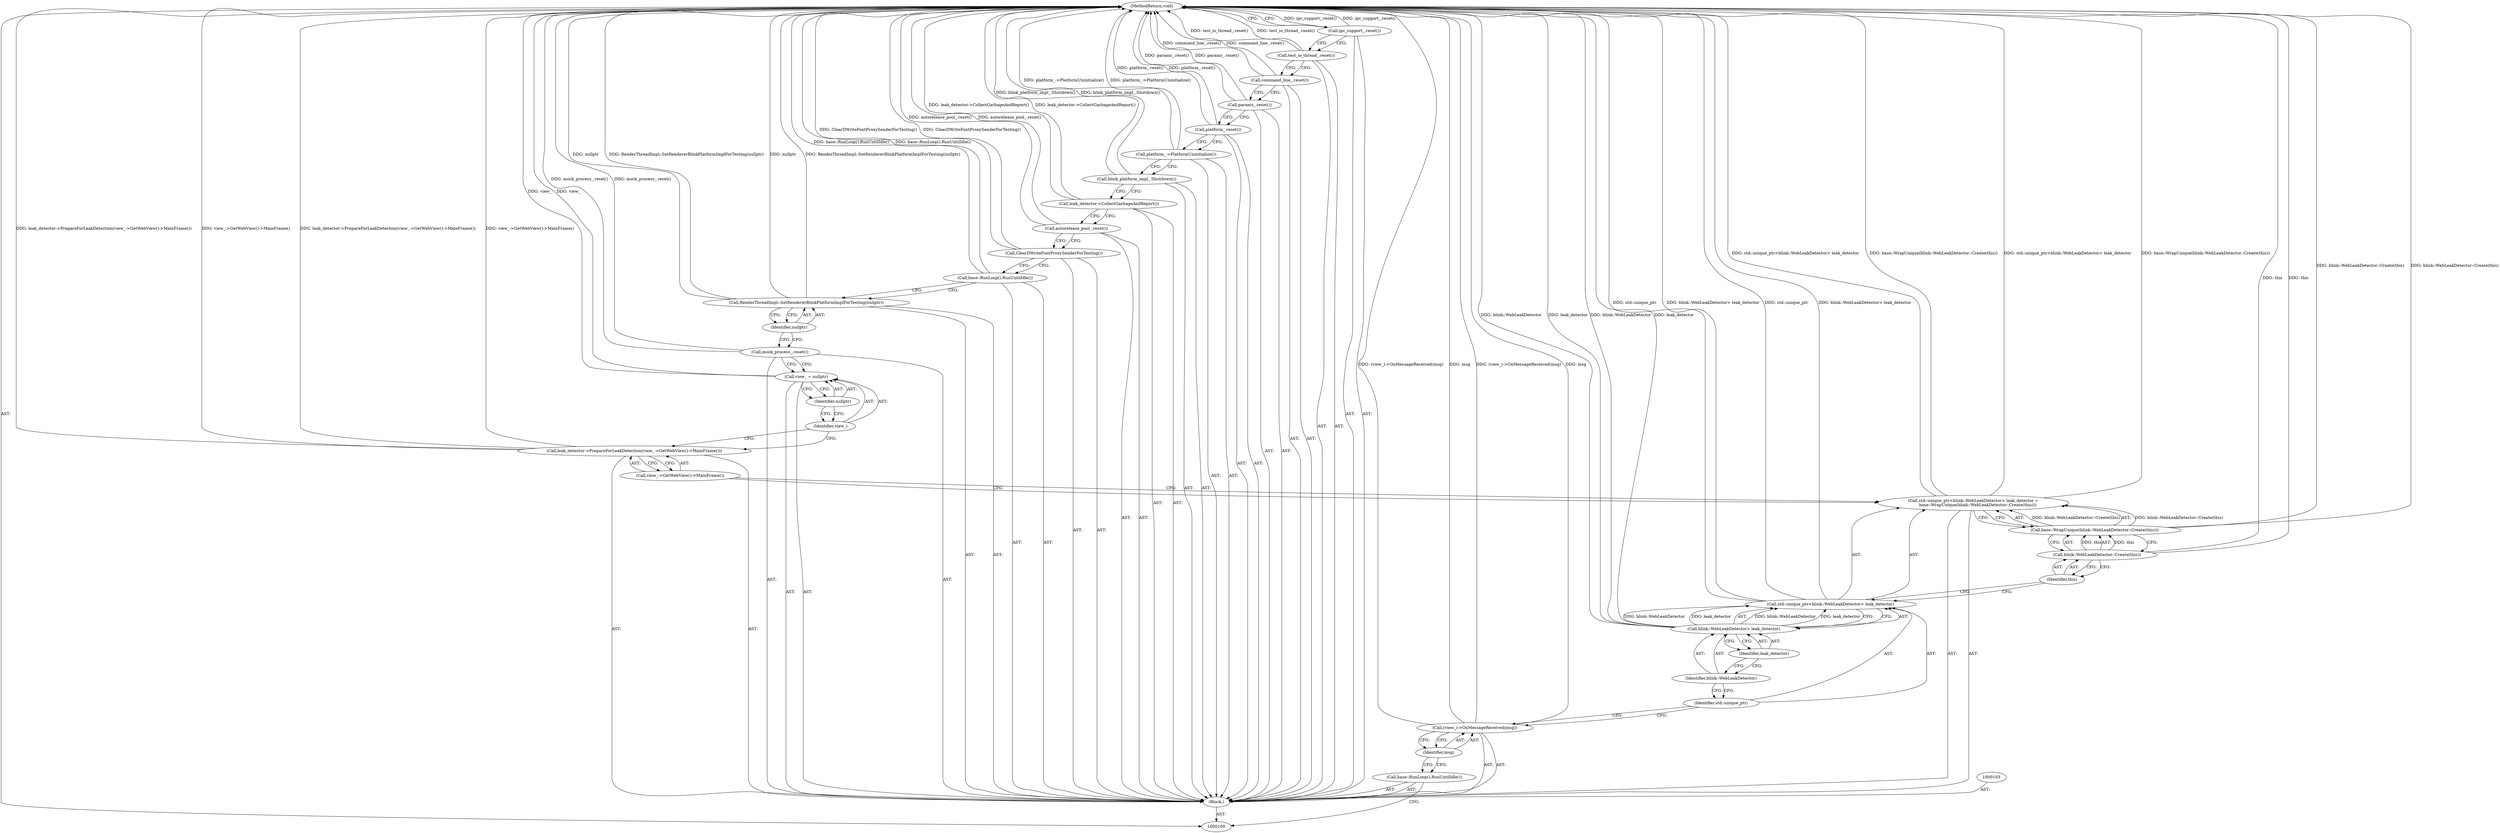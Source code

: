 digraph "1_Chrome_f197c1c2b441da15274e2c17a928d7760b0bb260" {
"1000134" [label="(MethodReturn,void)"];
"1000101" [label="(Block,)"];
"1000115" [label="(Call,leak_detector->PrepareForLeakDetection(view_->GetWebView()->MainFrame()))"];
"1000116" [label="(Call,view_->GetWebView()->MainFrame())"];
"1000119" [label="(Identifier,nullptr)"];
"1000117" [label="(Call,view_ = nullptr)"];
"1000118" [label="(Identifier,view_)"];
"1000120" [label="(Call,mock_process_.reset())"];
"1000121" [label="(Call,RenderThreadImpl::SetRendererBlinkPlatformImplForTesting(nullptr))"];
"1000122" [label="(Identifier,nullptr)"];
"1000123" [label="(Call,base::RunLoop().RunUntilIdle())"];
"1000102" [label="(Call,base::RunLoop().RunUntilIdle())"];
"1000124" [label="(Call,ClearDWriteFontProxySenderForTesting())"];
"1000125" [label="(Call,autorelease_pool_.reset())"];
"1000126" [label="(Call,leak_detector->CollectGarbageAndReport())"];
"1000127" [label="(Call,blink_platform_impl_.Shutdown())"];
"1000128" [label="(Call,platform_->PlatformUninitialize())"];
"1000129" [label="(Call,platform_.reset())"];
"1000130" [label="(Call,params_.reset())"];
"1000131" [label="(Call,command_line_.reset())"];
"1000132" [label="(Call,test_io_thread_.reset())"];
"1000133" [label="(Call,ipc_support_.reset())"];
"1000104" [label="(Call,(view_)->OnMessageReceived(msg))"];
"1000105" [label="(Identifier,msg)"];
"1000109" [label="(Call,blink::WebLeakDetector> leak_detector)"];
"1000110" [label="(Identifier,blink::WebLeakDetector)"];
"1000106" [label="(Call,std::unique_ptr<blink::WebLeakDetector> leak_detector =\n       base::WrapUnique(blink::WebLeakDetector::Create(this)))"];
"1000107" [label="(Call,std::unique_ptr<blink::WebLeakDetector> leak_detector)"];
"1000108" [label="(Identifier,std::unique_ptr)"];
"1000111" [label="(Identifier,leak_detector)"];
"1000113" [label="(Call,blink::WebLeakDetector::Create(this))"];
"1000114" [label="(Identifier,this)"];
"1000112" [label="(Call,base::WrapUnique(blink::WebLeakDetector::Create(this)))"];
"1000134" -> "1000100"  [label="AST: "];
"1000134" -> "1000133"  [label="CFG: "];
"1000125" -> "1000134"  [label="DDG: autorelease_pool_.reset()"];
"1000107" -> "1000134"  [label="DDG: std::unique_ptr"];
"1000107" -> "1000134"  [label="DDG: blink::WebLeakDetector> leak_detector"];
"1000106" -> "1000134"  [label="DDG: std::unique_ptr<blink::WebLeakDetector> leak_detector"];
"1000106" -> "1000134"  [label="DDG: base::WrapUnique(blink::WebLeakDetector::Create(this))"];
"1000104" -> "1000134"  [label="DDG: (view_)->OnMessageReceived(msg)"];
"1000104" -> "1000134"  [label="DDG: msg"];
"1000113" -> "1000134"  [label="DDG: this"];
"1000129" -> "1000134"  [label="DDG: platform_.reset()"];
"1000127" -> "1000134"  [label="DDG: blink_platform_impl_.Shutdown()"];
"1000117" -> "1000134"  [label="DDG: view_"];
"1000121" -> "1000134"  [label="DDG: nullptr"];
"1000121" -> "1000134"  [label="DDG: RenderThreadImpl::SetRendererBlinkPlatformImplForTesting(nullptr)"];
"1000128" -> "1000134"  [label="DDG: platform_->PlatformUninitialize()"];
"1000130" -> "1000134"  [label="DDG: params_.reset()"];
"1000126" -> "1000134"  [label="DDG: leak_detector->CollectGarbageAndReport()"];
"1000123" -> "1000134"  [label="DDG: base::RunLoop().RunUntilIdle()"];
"1000132" -> "1000134"  [label="DDG: test_io_thread_.reset()"];
"1000115" -> "1000134"  [label="DDG: leak_detector->PrepareForLeakDetection(view_->GetWebView()->MainFrame())"];
"1000115" -> "1000134"  [label="DDG: view_->GetWebView()->MainFrame()"];
"1000133" -> "1000134"  [label="DDG: ipc_support_.reset()"];
"1000112" -> "1000134"  [label="DDG: blink::WebLeakDetector::Create(this)"];
"1000109" -> "1000134"  [label="DDG: blink::WebLeakDetector"];
"1000109" -> "1000134"  [label="DDG: leak_detector"];
"1000120" -> "1000134"  [label="DDG: mock_process_.reset()"];
"1000131" -> "1000134"  [label="DDG: command_line_.reset()"];
"1000124" -> "1000134"  [label="DDG: ClearDWriteFontProxySenderForTesting()"];
"1000101" -> "1000100"  [label="AST: "];
"1000102" -> "1000101"  [label="AST: "];
"1000103" -> "1000101"  [label="AST: "];
"1000104" -> "1000101"  [label="AST: "];
"1000106" -> "1000101"  [label="AST: "];
"1000115" -> "1000101"  [label="AST: "];
"1000117" -> "1000101"  [label="AST: "];
"1000120" -> "1000101"  [label="AST: "];
"1000121" -> "1000101"  [label="AST: "];
"1000123" -> "1000101"  [label="AST: "];
"1000124" -> "1000101"  [label="AST: "];
"1000125" -> "1000101"  [label="AST: "];
"1000126" -> "1000101"  [label="AST: "];
"1000127" -> "1000101"  [label="AST: "];
"1000128" -> "1000101"  [label="AST: "];
"1000129" -> "1000101"  [label="AST: "];
"1000130" -> "1000101"  [label="AST: "];
"1000131" -> "1000101"  [label="AST: "];
"1000132" -> "1000101"  [label="AST: "];
"1000133" -> "1000101"  [label="AST: "];
"1000115" -> "1000101"  [label="AST: "];
"1000115" -> "1000116"  [label="CFG: "];
"1000116" -> "1000115"  [label="AST: "];
"1000118" -> "1000115"  [label="CFG: "];
"1000115" -> "1000134"  [label="DDG: leak_detector->PrepareForLeakDetection(view_->GetWebView()->MainFrame())"];
"1000115" -> "1000134"  [label="DDG: view_->GetWebView()->MainFrame()"];
"1000116" -> "1000115"  [label="AST: "];
"1000116" -> "1000106"  [label="CFG: "];
"1000115" -> "1000116"  [label="CFG: "];
"1000119" -> "1000117"  [label="AST: "];
"1000119" -> "1000118"  [label="CFG: "];
"1000117" -> "1000119"  [label="CFG: "];
"1000117" -> "1000101"  [label="AST: "];
"1000117" -> "1000119"  [label="CFG: "];
"1000118" -> "1000117"  [label="AST: "];
"1000119" -> "1000117"  [label="AST: "];
"1000120" -> "1000117"  [label="CFG: "];
"1000117" -> "1000134"  [label="DDG: view_"];
"1000118" -> "1000117"  [label="AST: "];
"1000118" -> "1000115"  [label="CFG: "];
"1000119" -> "1000118"  [label="CFG: "];
"1000120" -> "1000101"  [label="AST: "];
"1000120" -> "1000117"  [label="CFG: "];
"1000122" -> "1000120"  [label="CFG: "];
"1000120" -> "1000134"  [label="DDG: mock_process_.reset()"];
"1000121" -> "1000101"  [label="AST: "];
"1000121" -> "1000122"  [label="CFG: "];
"1000122" -> "1000121"  [label="AST: "];
"1000123" -> "1000121"  [label="CFG: "];
"1000121" -> "1000134"  [label="DDG: nullptr"];
"1000121" -> "1000134"  [label="DDG: RenderThreadImpl::SetRendererBlinkPlatformImplForTesting(nullptr)"];
"1000122" -> "1000121"  [label="AST: "];
"1000122" -> "1000120"  [label="CFG: "];
"1000121" -> "1000122"  [label="CFG: "];
"1000123" -> "1000101"  [label="AST: "];
"1000123" -> "1000121"  [label="CFG: "];
"1000124" -> "1000123"  [label="CFG: "];
"1000123" -> "1000134"  [label="DDG: base::RunLoop().RunUntilIdle()"];
"1000102" -> "1000101"  [label="AST: "];
"1000102" -> "1000100"  [label="CFG: "];
"1000105" -> "1000102"  [label="CFG: "];
"1000124" -> "1000101"  [label="AST: "];
"1000124" -> "1000123"  [label="CFG: "];
"1000125" -> "1000124"  [label="CFG: "];
"1000124" -> "1000134"  [label="DDG: ClearDWriteFontProxySenderForTesting()"];
"1000125" -> "1000101"  [label="AST: "];
"1000125" -> "1000124"  [label="CFG: "];
"1000126" -> "1000125"  [label="CFG: "];
"1000125" -> "1000134"  [label="DDG: autorelease_pool_.reset()"];
"1000126" -> "1000101"  [label="AST: "];
"1000126" -> "1000125"  [label="CFG: "];
"1000127" -> "1000126"  [label="CFG: "];
"1000126" -> "1000134"  [label="DDG: leak_detector->CollectGarbageAndReport()"];
"1000127" -> "1000101"  [label="AST: "];
"1000127" -> "1000126"  [label="CFG: "];
"1000128" -> "1000127"  [label="CFG: "];
"1000127" -> "1000134"  [label="DDG: blink_platform_impl_.Shutdown()"];
"1000128" -> "1000101"  [label="AST: "];
"1000128" -> "1000127"  [label="CFG: "];
"1000129" -> "1000128"  [label="CFG: "];
"1000128" -> "1000134"  [label="DDG: platform_->PlatformUninitialize()"];
"1000129" -> "1000101"  [label="AST: "];
"1000129" -> "1000128"  [label="CFG: "];
"1000130" -> "1000129"  [label="CFG: "];
"1000129" -> "1000134"  [label="DDG: platform_.reset()"];
"1000130" -> "1000101"  [label="AST: "];
"1000130" -> "1000129"  [label="CFG: "];
"1000131" -> "1000130"  [label="CFG: "];
"1000130" -> "1000134"  [label="DDG: params_.reset()"];
"1000131" -> "1000101"  [label="AST: "];
"1000131" -> "1000130"  [label="CFG: "];
"1000132" -> "1000131"  [label="CFG: "];
"1000131" -> "1000134"  [label="DDG: command_line_.reset()"];
"1000132" -> "1000101"  [label="AST: "];
"1000132" -> "1000131"  [label="CFG: "];
"1000133" -> "1000132"  [label="CFG: "];
"1000132" -> "1000134"  [label="DDG: test_io_thread_.reset()"];
"1000133" -> "1000101"  [label="AST: "];
"1000133" -> "1000132"  [label="CFG: "];
"1000134" -> "1000133"  [label="CFG: "];
"1000133" -> "1000134"  [label="DDG: ipc_support_.reset()"];
"1000104" -> "1000101"  [label="AST: "];
"1000104" -> "1000105"  [label="CFG: "];
"1000105" -> "1000104"  [label="AST: "];
"1000108" -> "1000104"  [label="CFG: "];
"1000104" -> "1000134"  [label="DDG: (view_)->OnMessageReceived(msg)"];
"1000104" -> "1000134"  [label="DDG: msg"];
"1000105" -> "1000104"  [label="AST: "];
"1000105" -> "1000102"  [label="CFG: "];
"1000104" -> "1000105"  [label="CFG: "];
"1000109" -> "1000107"  [label="AST: "];
"1000109" -> "1000111"  [label="CFG: "];
"1000110" -> "1000109"  [label="AST: "];
"1000111" -> "1000109"  [label="AST: "];
"1000107" -> "1000109"  [label="CFG: "];
"1000109" -> "1000134"  [label="DDG: blink::WebLeakDetector"];
"1000109" -> "1000134"  [label="DDG: leak_detector"];
"1000109" -> "1000107"  [label="DDG: blink::WebLeakDetector"];
"1000109" -> "1000107"  [label="DDG: leak_detector"];
"1000110" -> "1000109"  [label="AST: "];
"1000110" -> "1000108"  [label="CFG: "];
"1000111" -> "1000110"  [label="CFG: "];
"1000106" -> "1000101"  [label="AST: "];
"1000106" -> "1000112"  [label="CFG: "];
"1000107" -> "1000106"  [label="AST: "];
"1000112" -> "1000106"  [label="AST: "];
"1000116" -> "1000106"  [label="CFG: "];
"1000106" -> "1000134"  [label="DDG: std::unique_ptr<blink::WebLeakDetector> leak_detector"];
"1000106" -> "1000134"  [label="DDG: base::WrapUnique(blink::WebLeakDetector::Create(this))"];
"1000112" -> "1000106"  [label="DDG: blink::WebLeakDetector::Create(this)"];
"1000107" -> "1000106"  [label="AST: "];
"1000107" -> "1000109"  [label="CFG: "];
"1000108" -> "1000107"  [label="AST: "];
"1000109" -> "1000107"  [label="AST: "];
"1000114" -> "1000107"  [label="CFG: "];
"1000107" -> "1000134"  [label="DDG: std::unique_ptr"];
"1000107" -> "1000134"  [label="DDG: blink::WebLeakDetector> leak_detector"];
"1000109" -> "1000107"  [label="DDG: blink::WebLeakDetector"];
"1000109" -> "1000107"  [label="DDG: leak_detector"];
"1000108" -> "1000107"  [label="AST: "];
"1000108" -> "1000104"  [label="CFG: "];
"1000110" -> "1000108"  [label="CFG: "];
"1000111" -> "1000109"  [label="AST: "];
"1000111" -> "1000110"  [label="CFG: "];
"1000109" -> "1000111"  [label="CFG: "];
"1000113" -> "1000112"  [label="AST: "];
"1000113" -> "1000114"  [label="CFG: "];
"1000114" -> "1000113"  [label="AST: "];
"1000112" -> "1000113"  [label="CFG: "];
"1000113" -> "1000134"  [label="DDG: this"];
"1000113" -> "1000112"  [label="DDG: this"];
"1000114" -> "1000113"  [label="AST: "];
"1000114" -> "1000107"  [label="CFG: "];
"1000113" -> "1000114"  [label="CFG: "];
"1000112" -> "1000106"  [label="AST: "];
"1000112" -> "1000113"  [label="CFG: "];
"1000113" -> "1000112"  [label="AST: "];
"1000106" -> "1000112"  [label="CFG: "];
"1000112" -> "1000134"  [label="DDG: blink::WebLeakDetector::Create(this)"];
"1000112" -> "1000106"  [label="DDG: blink::WebLeakDetector::Create(this)"];
"1000113" -> "1000112"  [label="DDG: this"];
}
